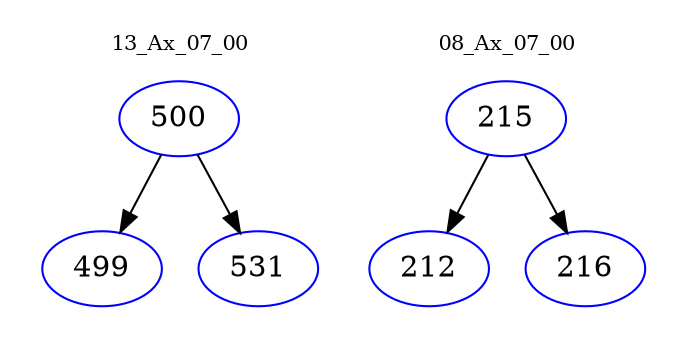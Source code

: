 digraph{
subgraph cluster_0 {
color = white
label = "13_Ax_07_00";
fontsize=10;
T0_500 [label="500", color="blue"]
T0_500 -> T0_499 [color="black"]
T0_499 [label="499", color="blue"]
T0_500 -> T0_531 [color="black"]
T0_531 [label="531", color="blue"]
}
subgraph cluster_1 {
color = white
label = "08_Ax_07_00";
fontsize=10;
T1_215 [label="215", color="blue"]
T1_215 -> T1_212 [color="black"]
T1_212 [label="212", color="blue"]
T1_215 -> T1_216 [color="black"]
T1_216 [label="216", color="blue"]
}
}
